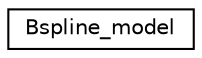digraph "Graphical Class Hierarchy"
{
  edge [fontname="Helvetica",fontsize="10",labelfontname="Helvetica",labelfontsize="10"];
  node [fontname="Helvetica",fontsize="10",shape=record];
  rankdir="LR";
  Node0 [label="Bspline_model",height=0.2,width=0.4,color="black", fillcolor="white", style="filled",URL="$classBspline__model.html"];
}
